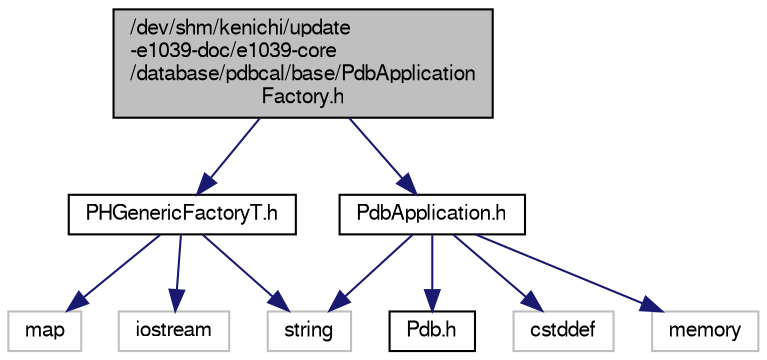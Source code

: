 digraph "/dev/shm/kenichi/update-e1039-doc/e1039-core/database/pdbcal/base/PdbApplicationFactory.h"
{
  bgcolor="transparent";
  edge [fontname="FreeSans",fontsize="10",labelfontname="FreeSans",labelfontsize="10"];
  node [fontname="FreeSans",fontsize="10",shape=record];
  Node1 [label="/dev/shm/kenichi/update\l-e1039-doc/e1039-core\l/database/pdbcal/base/PdbApplication\lFactory.h",height=0.2,width=0.4,color="black", fillcolor="grey75", style="filled" fontcolor="black"];
  Node1 -> Node2 [color="midnightblue",fontsize="10",style="solid",fontname="FreeSans"];
  Node2 [label="PHGenericFactoryT.h",height=0.2,width=0.4,color="black",URL="$df/dbc/PHGenericFactoryT_8h.html"];
  Node2 -> Node3 [color="midnightblue",fontsize="10",style="solid",fontname="FreeSans"];
  Node3 [label="map",height=0.2,width=0.4,color="grey75"];
  Node2 -> Node4 [color="midnightblue",fontsize="10",style="solid",fontname="FreeSans"];
  Node4 [label="string",height=0.2,width=0.4,color="grey75"];
  Node2 -> Node5 [color="midnightblue",fontsize="10",style="solid",fontname="FreeSans"];
  Node5 [label="iostream",height=0.2,width=0.4,color="grey75"];
  Node1 -> Node6 [color="midnightblue",fontsize="10",style="solid",fontname="FreeSans"];
  Node6 [label="PdbApplication.h",height=0.2,width=0.4,color="black",URL="$dc/dc3/PdbApplication_8h.html"];
  Node6 -> Node7 [color="midnightblue",fontsize="10",style="solid",fontname="FreeSans"];
  Node7 [label="Pdb.h",height=0.2,width=0.4,color="black",URL="$d0/d85/Pdb_8h.html"];
  Node6 -> Node8 [color="midnightblue",fontsize="10",style="solid",fontname="FreeSans"];
  Node8 [label="cstddef",height=0.2,width=0.4,color="grey75"];
  Node6 -> Node9 [color="midnightblue",fontsize="10",style="solid",fontname="FreeSans"];
  Node9 [label="memory",height=0.2,width=0.4,color="grey75"];
  Node6 -> Node4 [color="midnightblue",fontsize="10",style="solid",fontname="FreeSans"];
}
